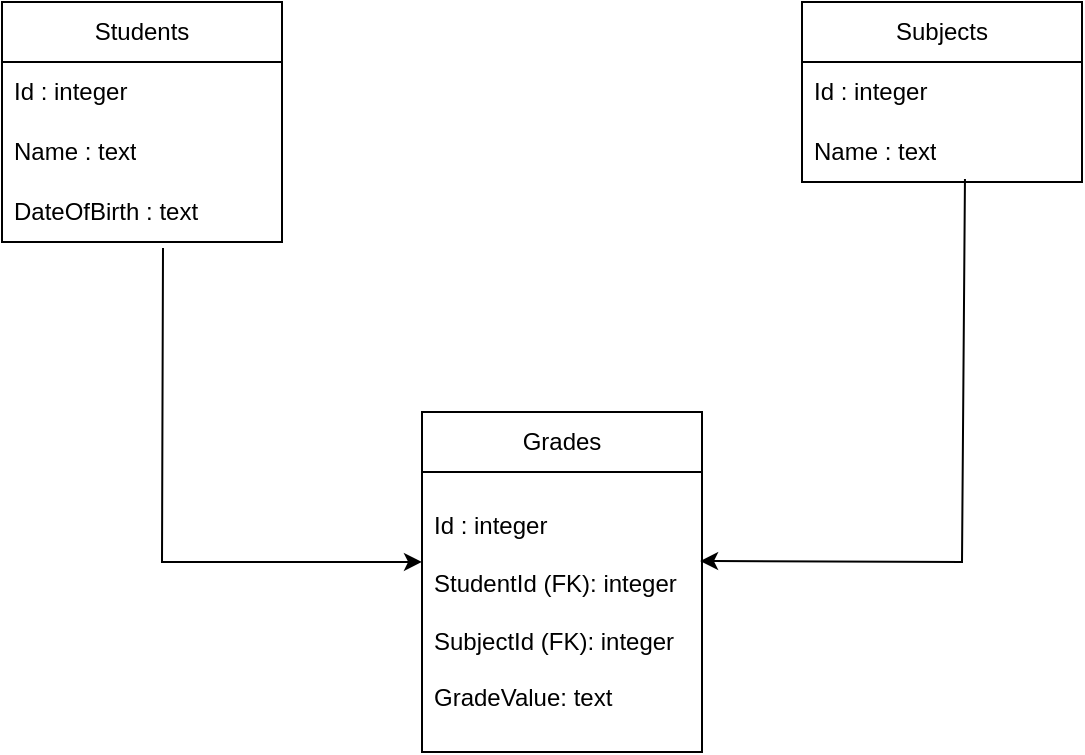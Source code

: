<mxfile version="24.8.3">
  <diagram name="Page-1" id="e56a1550-8fbb-45ad-956c-1786394a9013">
    <mxGraphModel dx="1434" dy="780" grid="1" gridSize="10" guides="1" tooltips="1" connect="1" arrows="1" fold="1" page="1" pageScale="1" pageWidth="1100" pageHeight="850" background="none" math="0" shadow="0">
      <root>
        <mxCell id="0" />
        <mxCell id="1" parent="0" />
        <mxCell id="l7Y0X0BqeV2ixzSoCU-9-3" value="Students" style="swimlane;fontStyle=0;childLayout=stackLayout;horizontal=1;startSize=30;horizontalStack=0;resizeParent=1;resizeParentMax=0;resizeLast=0;collapsible=1;marginBottom=0;whiteSpace=wrap;html=1;" parent="1" vertex="1">
          <mxGeometry x="270" y="220" width="140" height="120" as="geometry" />
        </mxCell>
        <mxCell id="l7Y0X0BqeV2ixzSoCU-9-4" value="Id : integer" style="text;strokeColor=none;fillColor=none;align=left;verticalAlign=middle;spacingLeft=4;spacingRight=4;overflow=hidden;points=[[0,0.5],[1,0.5]];portConstraint=eastwest;rotatable=0;whiteSpace=wrap;html=1;" parent="l7Y0X0BqeV2ixzSoCU-9-3" vertex="1">
          <mxGeometry y="30" width="140" height="30" as="geometry" />
        </mxCell>
        <mxCell id="l7Y0X0BqeV2ixzSoCU-9-5" value="Name : text" style="text;strokeColor=none;fillColor=none;align=left;verticalAlign=middle;spacingLeft=4;spacingRight=4;overflow=hidden;points=[[0,0.5],[1,0.5]];portConstraint=eastwest;rotatable=0;whiteSpace=wrap;html=1;" parent="l7Y0X0BqeV2ixzSoCU-9-3" vertex="1">
          <mxGeometry y="60" width="140" height="30" as="geometry" />
        </mxCell>
        <mxCell id="l7Y0X0BqeV2ixzSoCU-9-6" value="DateOfBirth : text" style="text;strokeColor=none;fillColor=none;align=left;verticalAlign=middle;spacingLeft=4;spacingRight=4;overflow=hidden;points=[[0,0.5],[1,0.5]];portConstraint=eastwest;rotatable=0;whiteSpace=wrap;html=1;" parent="l7Y0X0BqeV2ixzSoCU-9-3" vertex="1">
          <mxGeometry y="90" width="140" height="30" as="geometry" />
        </mxCell>
        <mxCell id="l7Y0X0BqeV2ixzSoCU-9-7" value="Subjects" style="swimlane;fontStyle=0;childLayout=stackLayout;horizontal=1;startSize=30;horizontalStack=0;resizeParent=1;resizeParentMax=0;resizeLast=0;collapsible=1;marginBottom=0;whiteSpace=wrap;html=1;" parent="1" vertex="1">
          <mxGeometry x="670" y="220" width="140" height="90" as="geometry" />
        </mxCell>
        <mxCell id="l7Y0X0BqeV2ixzSoCU-9-8" value="Id : integer" style="text;strokeColor=none;fillColor=none;align=left;verticalAlign=middle;spacingLeft=4;spacingRight=4;overflow=hidden;points=[[0,0.5],[1,0.5]];portConstraint=eastwest;rotatable=0;whiteSpace=wrap;html=1;" parent="l7Y0X0BqeV2ixzSoCU-9-7" vertex="1">
          <mxGeometry y="30" width="140" height="30" as="geometry" />
        </mxCell>
        <mxCell id="l7Y0X0BqeV2ixzSoCU-9-9" value="Name : text" style="text;strokeColor=none;fillColor=none;align=left;verticalAlign=middle;spacingLeft=4;spacingRight=4;overflow=hidden;points=[[0,0.5],[1,0.5]];portConstraint=eastwest;rotatable=0;whiteSpace=wrap;html=1;" parent="l7Y0X0BqeV2ixzSoCU-9-7" vertex="1">
          <mxGeometry y="60" width="140" height="30" as="geometry" />
        </mxCell>
        <mxCell id="l7Y0X0BqeV2ixzSoCU-9-11" value="Grades" style="swimlane;fontStyle=0;childLayout=stackLayout;horizontal=1;startSize=30;horizontalStack=0;resizeParent=1;resizeParentMax=0;resizeLast=0;collapsible=1;marginBottom=0;whiteSpace=wrap;html=1;" parent="1" vertex="1">
          <mxGeometry x="480" y="425" width="140" height="170" as="geometry" />
        </mxCell>
        <mxCell id="l7Y0X0BqeV2ixzSoCU-9-12" value="Id : integer&lt;div&gt;&lt;br&gt;&lt;div&gt;StudentId (FK): integer&amp;nbsp;&amp;nbsp;&lt;/div&gt;&lt;div&gt;&lt;br&gt;&lt;/div&gt;&lt;div&gt;SubjectId (FK): integer&lt;/div&gt;&lt;/div&gt;&lt;div&gt;&lt;br&gt;&lt;/div&gt;&lt;div&gt;GradeValue: text&lt;/div&gt;" style="text;strokeColor=none;fillColor=none;align=left;verticalAlign=middle;spacingLeft=4;spacingRight=4;overflow=hidden;points=[[0,0.5],[1,0.5]];portConstraint=eastwest;rotatable=0;whiteSpace=wrap;html=1;" parent="l7Y0X0BqeV2ixzSoCU-9-11" vertex="1">
          <mxGeometry y="30" width="140" height="140" as="geometry" />
        </mxCell>
        <mxCell id="l7Y0X0BqeV2ixzSoCU-9-18" value="" style="endArrow=classic;html=1;rounded=0;entryX=0.993;entryY=0.318;entryDx=0;entryDy=0;entryPerimeter=0;exitX=0.582;exitY=0.95;exitDx=0;exitDy=0;exitPerimeter=0;" parent="1" source="l7Y0X0BqeV2ixzSoCU-9-9" target="l7Y0X0BqeV2ixzSoCU-9-12" edge="1">
          <mxGeometry width="50" height="50" relative="1" as="geometry">
            <mxPoint x="620" y="500" as="sourcePoint" />
            <mxPoint x="750" y="313" as="targetPoint" />
            <Array as="points">
              <mxPoint x="750" y="500" />
            </Array>
          </mxGeometry>
        </mxCell>
        <mxCell id="l7Y0X0BqeV2ixzSoCU-9-14" value="" style="endArrow=classic;html=1;rounded=0;entryX=0;entryY=0.321;entryDx=0;entryDy=0;entryPerimeter=0;exitX=0.575;exitY=1.1;exitDx=0;exitDy=0;exitPerimeter=0;" parent="1" target="l7Y0X0BqeV2ixzSoCU-9-12" edge="1" source="l7Y0X0BqeV2ixzSoCU-9-6">
          <mxGeometry relative="1" as="geometry">
            <mxPoint x="350" y="330" as="sourcePoint" />
            <mxPoint x="350" y="350" as="targetPoint" />
            <Array as="points">
              <mxPoint x="350" y="500" />
            </Array>
          </mxGeometry>
        </mxCell>
      </root>
    </mxGraphModel>
  </diagram>
</mxfile>
